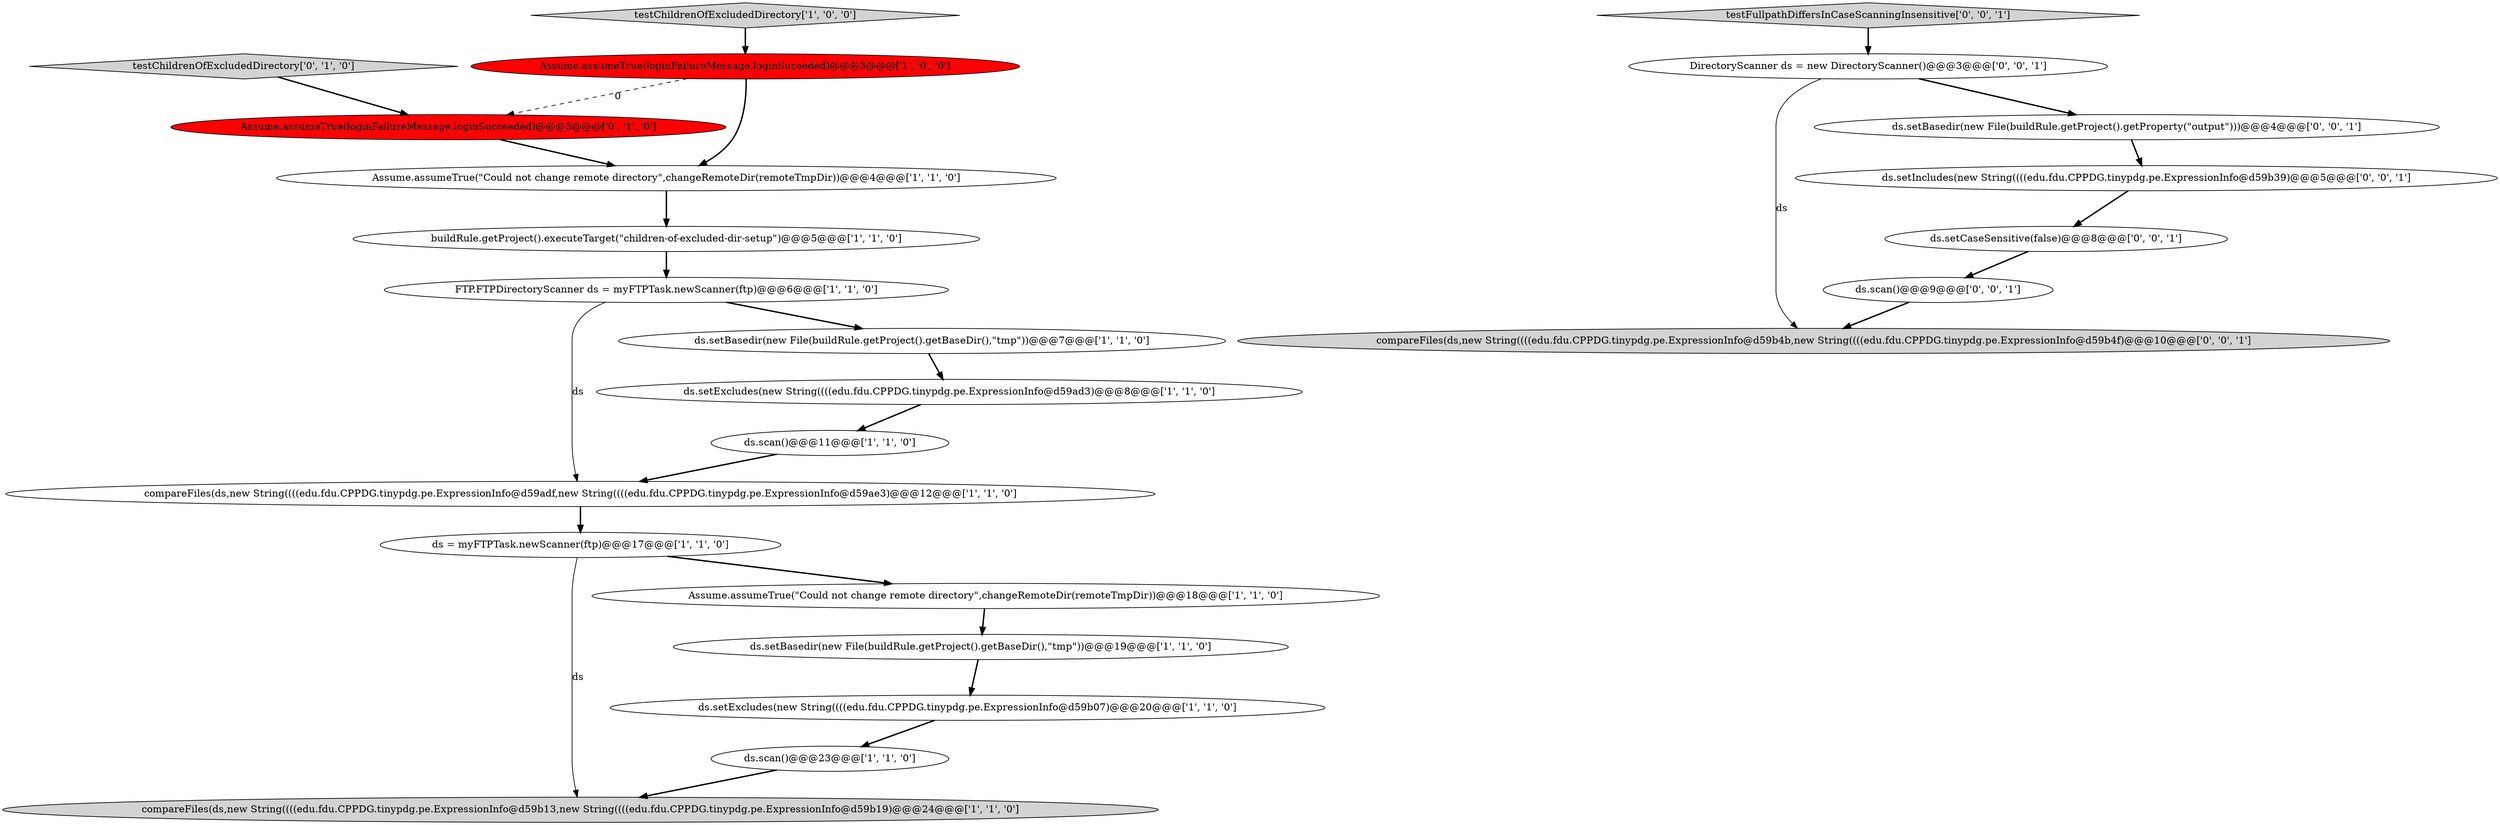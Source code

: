 digraph {
4 [style = filled, label = "compareFiles(ds,new String((((edu.fdu.CPPDG.tinypdg.pe.ExpressionInfo@d59adf,new String((((edu.fdu.CPPDG.tinypdg.pe.ExpressionInfo@d59ae3)@@@12@@@['1', '1', '0']", fillcolor = white, shape = ellipse image = "AAA0AAABBB1BBB"];
5 [style = filled, label = "compareFiles(ds,new String((((edu.fdu.CPPDG.tinypdg.pe.ExpressionInfo@d59b13,new String((((edu.fdu.CPPDG.tinypdg.pe.ExpressionInfo@d59b19)@@@24@@@['1', '1', '0']", fillcolor = lightgray, shape = ellipse image = "AAA0AAABBB1BBB"];
23 [style = filled, label = "ds.scan()@@@9@@@['0', '0', '1']", fillcolor = white, shape = ellipse image = "AAA0AAABBB3BBB"];
22 [style = filled, label = "testFullpathDiffersInCaseScanningInsensitive['0', '0', '1']", fillcolor = lightgray, shape = diamond image = "AAA0AAABBB3BBB"];
19 [style = filled, label = "compareFiles(ds,new String((((edu.fdu.CPPDG.tinypdg.pe.ExpressionInfo@d59b4b,new String((((edu.fdu.CPPDG.tinypdg.pe.ExpressionInfo@d59b4f)@@@10@@@['0', '0', '1']", fillcolor = lightgray, shape = ellipse image = "AAA0AAABBB3BBB"];
1 [style = filled, label = "ds.scan()@@@23@@@['1', '1', '0']", fillcolor = white, shape = ellipse image = "AAA0AAABBB1BBB"];
21 [style = filled, label = "ds.setCaseSensitive(false)@@@8@@@['0', '0', '1']", fillcolor = white, shape = ellipse image = "AAA0AAABBB3BBB"];
17 [style = filled, label = "DirectoryScanner ds = new DirectoryScanner()@@@3@@@['0', '0', '1']", fillcolor = white, shape = ellipse image = "AAA0AAABBB3BBB"];
11 [style = filled, label = "ds = myFTPTask.newScanner(ftp)@@@17@@@['1', '1', '0']", fillcolor = white, shape = ellipse image = "AAA0AAABBB1BBB"];
0 [style = filled, label = "Assume.assumeTrue(\"Could not change remote directory\",changeRemoteDir(remoteTmpDir))@@@4@@@['1', '1', '0']", fillcolor = white, shape = ellipse image = "AAA0AAABBB1BBB"];
6 [style = filled, label = "testChildrenOfExcludedDirectory['1', '0', '0']", fillcolor = lightgray, shape = diamond image = "AAA0AAABBB1BBB"];
10 [style = filled, label = "Assume.assumeTrue(loginFailureMessage,loginSuceeded)@@@3@@@['1', '0', '0']", fillcolor = red, shape = ellipse image = "AAA1AAABBB1BBB"];
12 [style = filled, label = "ds.setBasedir(new File(buildRule.getProject().getBaseDir(),\"tmp\"))@@@7@@@['1', '1', '0']", fillcolor = white, shape = ellipse image = "AAA0AAABBB1BBB"];
8 [style = filled, label = "ds.scan()@@@11@@@['1', '1', '0']", fillcolor = white, shape = ellipse image = "AAA0AAABBB1BBB"];
2 [style = filled, label = "Assume.assumeTrue(\"Could not change remote directory\",changeRemoteDir(remoteTmpDir))@@@18@@@['1', '1', '0']", fillcolor = white, shape = ellipse image = "AAA0AAABBB1BBB"];
18 [style = filled, label = "ds.setIncludes(new String((((edu.fdu.CPPDG.tinypdg.pe.ExpressionInfo@d59b39)@@@5@@@['0', '0', '1']", fillcolor = white, shape = ellipse image = "AAA0AAABBB3BBB"];
15 [style = filled, label = "testChildrenOfExcludedDirectory['0', '1', '0']", fillcolor = lightgray, shape = diamond image = "AAA0AAABBB2BBB"];
13 [style = filled, label = "FTP.FTPDirectoryScanner ds = myFTPTask.newScanner(ftp)@@@6@@@['1', '1', '0']", fillcolor = white, shape = ellipse image = "AAA0AAABBB1BBB"];
9 [style = filled, label = "buildRule.getProject().executeTarget(\"children-of-excluded-dir-setup\")@@@5@@@['1', '1', '0']", fillcolor = white, shape = ellipse image = "AAA0AAABBB1BBB"];
14 [style = filled, label = "ds.setExcludes(new String((((edu.fdu.CPPDG.tinypdg.pe.ExpressionInfo@d59ad3)@@@8@@@['1', '1', '0']", fillcolor = white, shape = ellipse image = "AAA0AAABBB1BBB"];
20 [style = filled, label = "ds.setBasedir(new File(buildRule.getProject().getProperty(\"output\")))@@@4@@@['0', '0', '1']", fillcolor = white, shape = ellipse image = "AAA0AAABBB3BBB"];
7 [style = filled, label = "ds.setBasedir(new File(buildRule.getProject().getBaseDir(),\"tmp\"))@@@19@@@['1', '1', '0']", fillcolor = white, shape = ellipse image = "AAA0AAABBB1BBB"];
16 [style = filled, label = "Assume.assumeTrue(loginFailureMessage,loginSucceeded)@@@3@@@['0', '1', '0']", fillcolor = red, shape = ellipse image = "AAA1AAABBB2BBB"];
3 [style = filled, label = "ds.setExcludes(new String((((edu.fdu.CPPDG.tinypdg.pe.ExpressionInfo@d59b07)@@@20@@@['1', '1', '0']", fillcolor = white, shape = ellipse image = "AAA0AAABBB1BBB"];
1->5 [style = bold, label=""];
0->9 [style = bold, label=""];
16->0 [style = bold, label=""];
3->1 [style = bold, label=""];
13->4 [style = solid, label="ds"];
15->16 [style = bold, label=""];
11->2 [style = bold, label=""];
7->3 [style = bold, label=""];
17->19 [style = solid, label="ds"];
20->18 [style = bold, label=""];
13->12 [style = bold, label=""];
23->19 [style = bold, label=""];
6->10 [style = bold, label=""];
10->0 [style = bold, label=""];
12->14 [style = bold, label=""];
9->13 [style = bold, label=""];
22->17 [style = bold, label=""];
14->8 [style = bold, label=""];
10->16 [style = dashed, label="0"];
8->4 [style = bold, label=""];
2->7 [style = bold, label=""];
18->21 [style = bold, label=""];
4->11 [style = bold, label=""];
11->5 [style = solid, label="ds"];
17->20 [style = bold, label=""];
21->23 [style = bold, label=""];
}
